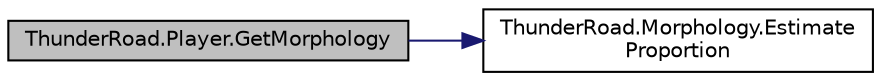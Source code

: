 digraph "ThunderRoad.Player.GetMorphology"
{
 // LATEX_PDF_SIZE
  edge [fontname="Helvetica",fontsize="10",labelfontname="Helvetica",labelfontsize="10"];
  node [fontname="Helvetica",fontsize="10",shape=record];
  rankdir="LR";
  Node1 [label="ThunderRoad.Player.GetMorphology",height=0.2,width=0.4,color="black", fillcolor="grey75", style="filled", fontcolor="black",tooltip="Gets the morphology."];
  Node1 -> Node2 [color="midnightblue",fontsize="10",style="solid",fontname="Helvetica"];
  Node2 [label="ThunderRoad.Morphology.Estimate\lProportion",height=0.2,width=0.4,color="black", fillcolor="white", style="filled",URL="$class_thunder_road_1_1_morphology.html#a5faec3dd7e8fad5387f68b9954808f76",tooltip="Estimates the proportion."];
}
